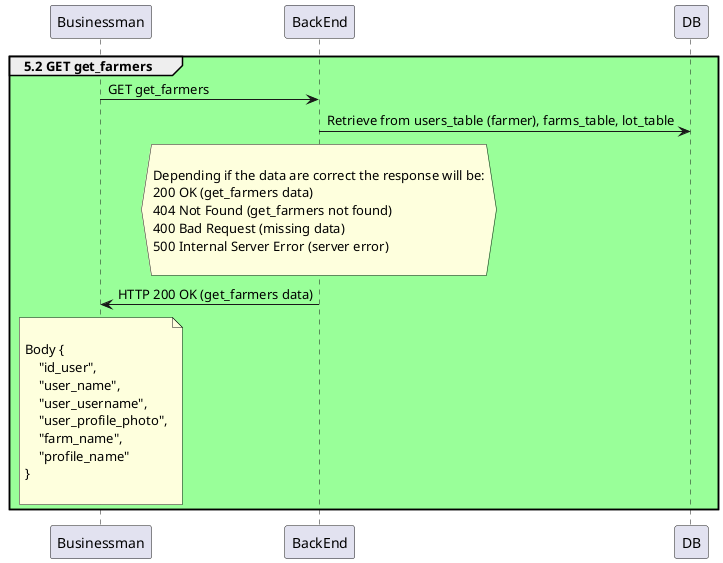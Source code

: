 @startuml

group #99FF99 5.2 GET get_farmers


    Businessman -> BackEnd: GET get_farmers

    BackEnd -> DB: Retrieve from users_table (farmer), farms_table, lot_table

    hnote over BackEnd

        Depending if the data are correct the response will be:
        200 OK (get_farmers data)
        404 Not Found (get_farmers not found)
        400 Bad Request (missing data)
        500 Internal Server Error (server error)

    endnote

    BackEnd -> Businessman: HTTP 200 OK (get_farmers data)

    note over Businessman

        Body {
            "id_user",
            "user_name",
            "user_username",
            "user_profile_photo",
            "farm_name",
            "profile_name"
        }

    endnote

end group


@enduml